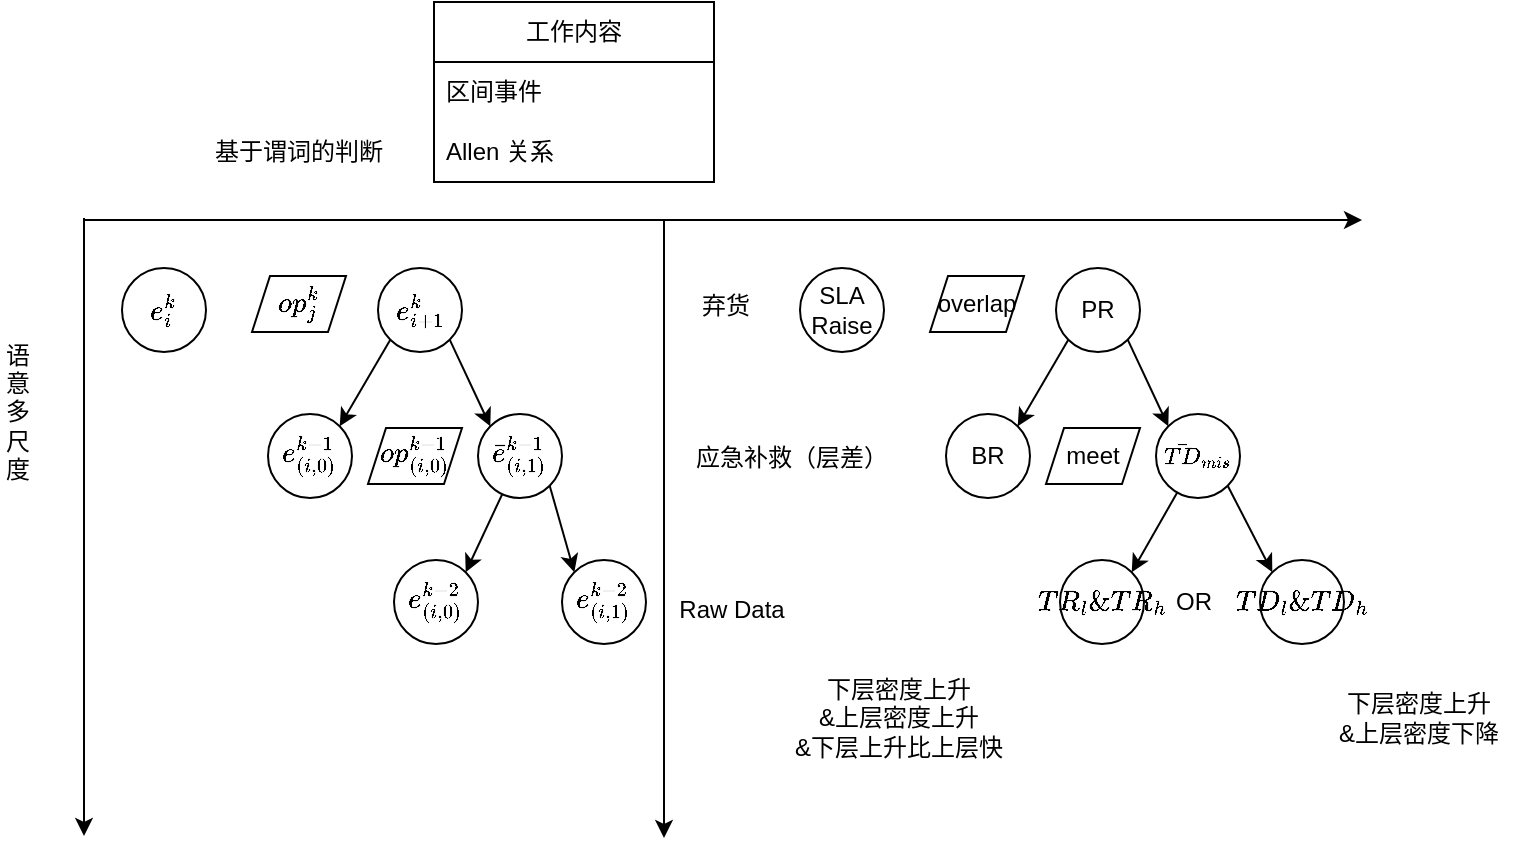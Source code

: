 <mxfile version="24.2.1" type="github" pages="3">
  <diagram name="第 1 页" id="JjuFrVu_XqK_Vd3_ScDI">
    <mxGraphModel dx="1026" dy="651" grid="0" gridSize="10" guides="1" tooltips="1" connect="1" arrows="1" fold="1" page="0" pageScale="1" pageWidth="1200" pageHeight="1920" math="1" shadow="0">
      <root>
        <mxCell id="0" />
        <mxCell id="1" parent="0" />
        <mxCell id="Vvv_MOoeQeu0tt_7ml7h-1" value="" style="endArrow=classic;html=1;rounded=0;" parent="1" edge="1">
          <mxGeometry width="50" height="50" relative="1" as="geometry">
            <mxPoint x="342" y="270" as="sourcePoint" />
            <mxPoint x="981" y="270" as="targetPoint" />
          </mxGeometry>
        </mxCell>
        <mxCell id="Vvv_MOoeQeu0tt_7ml7h-2" value="" style="endArrow=classic;html=1;rounded=0;" parent="1" edge="1">
          <mxGeometry width="50" height="50" relative="1" as="geometry">
            <mxPoint x="342" y="269" as="sourcePoint" />
            <mxPoint x="342" y="578" as="targetPoint" />
          </mxGeometry>
        </mxCell>
        <mxCell id="Vvv_MOoeQeu0tt_7ml7h-3" value="基于谓词的判断" style="text;html=1;align=center;verticalAlign=middle;whiteSpace=wrap;rounded=0;" parent="1" vertex="1">
          <mxGeometry x="392" y="221" width="115" height="30" as="geometry" />
        </mxCell>
        <mxCell id="Vvv_MOoeQeu0tt_7ml7h-4" value="工作内容" style="swimlane;fontStyle=0;childLayout=stackLayout;horizontal=1;startSize=30;horizontalStack=0;resizeParent=1;resizeParentMax=0;resizeLast=0;collapsible=1;marginBottom=0;whiteSpace=wrap;html=1;" parent="1" vertex="1">
          <mxGeometry x="517" y="161" width="140" height="90" as="geometry" />
        </mxCell>
        <mxCell id="Vvv_MOoeQeu0tt_7ml7h-5" value="区间事件" style="text;strokeColor=none;fillColor=none;align=left;verticalAlign=middle;spacingLeft=4;spacingRight=4;overflow=hidden;points=[[0,0.5],[1,0.5]];portConstraint=eastwest;rotatable=0;whiteSpace=wrap;html=1;" parent="Vvv_MOoeQeu0tt_7ml7h-4" vertex="1">
          <mxGeometry y="30" width="140" height="30" as="geometry" />
        </mxCell>
        <mxCell id="Vvv_MOoeQeu0tt_7ml7h-6" value="Allen 关系" style="text;strokeColor=none;fillColor=none;align=left;verticalAlign=middle;spacingLeft=4;spacingRight=4;overflow=hidden;points=[[0,0.5],[1,0.5]];portConstraint=eastwest;rotatable=0;whiteSpace=wrap;html=1;" parent="Vvv_MOoeQeu0tt_7ml7h-4" vertex="1">
          <mxGeometry y="60" width="140" height="30" as="geometry" />
        </mxCell>
        <mxCell id="Vvv_MOoeQeu0tt_7ml7h-8" value="语意多尺度" style="text;html=1;align=center;verticalAlign=middle;whiteSpace=wrap;rounded=0;direction=south;" parent="1" vertex="1">
          <mxGeometry x="300" y="303" width="18" height="126" as="geometry" />
        </mxCell>
        <mxCell id="Vvv_MOoeQeu0tt_7ml7h-16" value="$$op_j^k$$" style="shape=parallelogram;perimeter=parallelogramPerimeter;whiteSpace=wrap;html=1;fixedSize=1;size=9;" parent="1" vertex="1">
          <mxGeometry x="426" y="298" width="47" height="28" as="geometry" />
        </mxCell>
        <mxCell id="Vvv_MOoeQeu0tt_7ml7h-20" value="$$e_i^k$$" style="ellipse;whiteSpace=wrap;html=1;aspect=fixed;fillColor=none;" parent="1" vertex="1">
          <mxGeometry x="361" y="294" width="42" height="42" as="geometry" />
        </mxCell>
        <mxCell id="Vvv_MOoeQeu0tt_7ml7h-27" style="rounded=0;orthogonalLoop=1;jettySize=auto;html=1;exitX=0;exitY=1;exitDx=0;exitDy=0;entryX=1;entryY=0;entryDx=0;entryDy=0;" parent="1" source="Vvv_MOoeQeu0tt_7ml7h-24" target="Vvv_MOoeQeu0tt_7ml7h-26" edge="1">
          <mxGeometry relative="1" as="geometry" />
        </mxCell>
        <mxCell id="Vvv_MOoeQeu0tt_7ml7h-29" style="rounded=0;orthogonalLoop=1;jettySize=auto;html=1;exitX=1;exitY=1;exitDx=0;exitDy=0;entryX=0;entryY=0;entryDx=0;entryDy=0;" parent="1" source="Vvv_MOoeQeu0tt_7ml7h-24" target="Vvv_MOoeQeu0tt_7ml7h-28" edge="1">
          <mxGeometry relative="1" as="geometry" />
        </mxCell>
        <mxCell id="Vvv_MOoeQeu0tt_7ml7h-24" value="$$e_{i+1}^k$$" style="ellipse;whiteSpace=wrap;html=1;aspect=fixed;fillColor=none;" parent="1" vertex="1">
          <mxGeometry x="489" y="294" width="42" height="42" as="geometry" />
        </mxCell>
        <mxCell id="Vvv_MOoeQeu0tt_7ml7h-26" value="$$e_{(i,0)}^{k-1}$$" style="ellipse;whiteSpace=wrap;html=1;aspect=fixed;fillColor=none;" parent="1" vertex="1">
          <mxGeometry x="434" y="367" width="42" height="42" as="geometry" />
        </mxCell>
        <mxCell id="Vvv_MOoeQeu0tt_7ml7h-33" style="rounded=0;orthogonalLoop=1;jettySize=auto;html=1;entryX=1;entryY=0;entryDx=0;entryDy=0;" parent="1" source="Vvv_MOoeQeu0tt_7ml7h-28" target="Vvv_MOoeQeu0tt_7ml7h-31" edge="1">
          <mxGeometry relative="1" as="geometry" />
        </mxCell>
        <mxCell id="Vvv_MOoeQeu0tt_7ml7h-34" style="rounded=0;orthogonalLoop=1;jettySize=auto;html=1;exitX=1;exitY=1;exitDx=0;exitDy=0;entryX=0;entryY=0;entryDx=0;entryDy=0;" parent="1" source="Vvv_MOoeQeu0tt_7ml7h-28" target="Vvv_MOoeQeu0tt_7ml7h-32" edge="1">
          <mxGeometry relative="1" as="geometry" />
        </mxCell>
        <mxCell id="Vvv_MOoeQeu0tt_7ml7h-28" value="$$\bar{e}_{(i,1)}^{k-1}$$" style="ellipse;whiteSpace=wrap;html=1;aspect=fixed;fillColor=none;" parent="1" vertex="1">
          <mxGeometry x="539" y="367" width="42" height="42" as="geometry" />
        </mxCell>
        <mxCell id="Vvv_MOoeQeu0tt_7ml7h-30" value="$$op_{(i,0)}^{k-1}$$" style="shape=parallelogram;perimeter=parallelogramPerimeter;whiteSpace=wrap;html=1;fixedSize=1;size=9;" parent="1" vertex="1">
          <mxGeometry x="484" y="374" width="47" height="28" as="geometry" />
        </mxCell>
        <mxCell id="Vvv_MOoeQeu0tt_7ml7h-31" value="$${e}_{(i,0)}^{k-2}$$" style="ellipse;whiteSpace=wrap;html=1;aspect=fixed;fillColor=none;" parent="1" vertex="1">
          <mxGeometry x="497" y="440" width="42" height="42" as="geometry" />
        </mxCell>
        <mxCell id="Vvv_MOoeQeu0tt_7ml7h-32" value="$${e}_{(i,1)}^{k-2}$$" style="ellipse;whiteSpace=wrap;html=1;aspect=fixed;fillColor=none;" parent="1" vertex="1">
          <mxGeometry x="581" y="440" width="42" height="42" as="geometry" />
        </mxCell>
        <mxCell id="Vvv_MOoeQeu0tt_7ml7h-35" value="" style="endArrow=classic;html=1;rounded=0;" parent="1" edge="1">
          <mxGeometry width="50" height="50" relative="1" as="geometry">
            <mxPoint x="632" y="270" as="sourcePoint" />
            <mxPoint x="632" y="579" as="targetPoint" />
          </mxGeometry>
        </mxCell>
        <mxCell id="Vvv_MOoeQeu0tt_7ml7h-36" value="overlap" style="shape=parallelogram;perimeter=parallelogramPerimeter;whiteSpace=wrap;html=1;fixedSize=1;size=9;" parent="1" vertex="1">
          <mxGeometry x="765" y="298" width="47" height="28" as="geometry" />
        </mxCell>
        <mxCell id="Vvv_MOoeQeu0tt_7ml7h-37" value="SLA Raise" style="ellipse;whiteSpace=wrap;html=1;aspect=fixed;fillColor=none;" parent="1" vertex="1">
          <mxGeometry x="700" y="294" width="42" height="42" as="geometry" />
        </mxCell>
        <mxCell id="Vvv_MOoeQeu0tt_7ml7h-38" style="rounded=0;orthogonalLoop=1;jettySize=auto;html=1;exitX=0;exitY=1;exitDx=0;exitDy=0;entryX=1;entryY=0;entryDx=0;entryDy=0;" parent="1" source="Vvv_MOoeQeu0tt_7ml7h-40" target="Vvv_MOoeQeu0tt_7ml7h-41" edge="1">
          <mxGeometry relative="1" as="geometry" />
        </mxCell>
        <mxCell id="Vvv_MOoeQeu0tt_7ml7h-39" style="rounded=0;orthogonalLoop=1;jettySize=auto;html=1;exitX=1;exitY=1;exitDx=0;exitDy=0;entryX=0;entryY=0;entryDx=0;entryDy=0;" parent="1" source="Vvv_MOoeQeu0tt_7ml7h-40" target="Vvv_MOoeQeu0tt_7ml7h-44" edge="1">
          <mxGeometry relative="1" as="geometry" />
        </mxCell>
        <mxCell id="Vvv_MOoeQeu0tt_7ml7h-40" value="PR" style="ellipse;whiteSpace=wrap;html=1;aspect=fixed;fillColor=none;" parent="1" vertex="1">
          <mxGeometry x="828" y="294" width="42" height="42" as="geometry" />
        </mxCell>
        <mxCell id="Vvv_MOoeQeu0tt_7ml7h-41" value="BR" style="ellipse;whiteSpace=wrap;html=1;aspect=fixed;fillColor=none;" parent="1" vertex="1">
          <mxGeometry x="773" y="367" width="42" height="42" as="geometry" />
        </mxCell>
        <mxCell id="Vvv_MOoeQeu0tt_7ml7h-42" style="rounded=0;orthogonalLoop=1;jettySize=auto;html=1;entryX=1;entryY=0;entryDx=0;entryDy=0;" parent="1" source="Vvv_MOoeQeu0tt_7ml7h-44" target="Vvv_MOoeQeu0tt_7ml7h-46" edge="1">
          <mxGeometry relative="1" as="geometry" />
        </mxCell>
        <mxCell id="Vvv_MOoeQeu0tt_7ml7h-43" style="rounded=0;orthogonalLoop=1;jettySize=auto;html=1;exitX=1;exitY=1;exitDx=0;exitDy=0;entryX=0;entryY=0;entryDx=0;entryDy=0;" parent="1" source="Vvv_MOoeQeu0tt_7ml7h-44" target="Vvv_MOoeQeu0tt_7ml7h-47" edge="1">
          <mxGeometry relative="1" as="geometry" />
        </mxCell>
        <mxCell id="Vvv_MOoeQeu0tt_7ml7h-44" value="&lt;font style=&quot;font-size: 10px;&quot;&gt;$$\bar{TD}_{mis}$$&lt;/font&gt;" style="ellipse;whiteSpace=wrap;html=1;aspect=fixed;fillColor=none;" parent="1" vertex="1">
          <mxGeometry x="878" y="367" width="42" height="42" as="geometry" />
        </mxCell>
        <mxCell id="Vvv_MOoeQeu0tt_7ml7h-45" value="meet" style="shape=parallelogram;perimeter=parallelogramPerimeter;whiteSpace=wrap;html=1;fixedSize=1;size=9;" parent="1" vertex="1">
          <mxGeometry x="823" y="374" width="47" height="28" as="geometry" />
        </mxCell>
        <mxCell id="Vvv_MOoeQeu0tt_7ml7h-46" value="$$TR_l\&amp;amp;TR_h$$" style="ellipse;whiteSpace=wrap;html=1;aspect=fixed;fillColor=none;" parent="1" vertex="1">
          <mxGeometry x="830" y="440" width="42" height="42" as="geometry" />
        </mxCell>
        <mxCell id="Vvv_MOoeQeu0tt_7ml7h-47" value="$$TD_l\&amp;amp;TD_h$$" style="ellipse;whiteSpace=wrap;html=1;aspect=fixed;fillColor=none;" parent="1" vertex="1">
          <mxGeometry x="930" y="440" width="42" height="42" as="geometry" />
        </mxCell>
        <mxCell id="Vvv_MOoeQeu0tt_7ml7h-48" value="弃货" style="text;html=1;align=center;verticalAlign=middle;whiteSpace=wrap;rounded=0;" parent="1" vertex="1">
          <mxGeometry x="633" y="298" width="60" height="30" as="geometry" />
        </mxCell>
        <mxCell id="Vvv_MOoeQeu0tt_7ml7h-50" value="应急补救（层差）" style="text;html=1;align=center;verticalAlign=middle;whiteSpace=wrap;rounded=0;" parent="1" vertex="1">
          <mxGeometry x="645" y="374" width="102" height="30" as="geometry" />
        </mxCell>
        <mxCell id="Vvv_MOoeQeu0tt_7ml7h-51" value="Raw Data" style="text;html=1;align=center;verticalAlign=middle;whiteSpace=wrap;rounded=0;" parent="1" vertex="1">
          <mxGeometry x="636" y="450" width="60" height="30" as="geometry" />
        </mxCell>
        <mxCell id="Vvv_MOoeQeu0tt_7ml7h-52" value="OR" style="text;html=1;align=center;verticalAlign=middle;whiteSpace=wrap;rounded=0;" parent="1" vertex="1">
          <mxGeometry x="867" y="446" width="60" height="30" as="geometry" />
        </mxCell>
        <mxCell id="Vvv_MOoeQeu0tt_7ml7h-53" value="下层密度上升&lt;div&gt;&amp;amp;上层密度上升&lt;/div&gt;&lt;div&gt;&amp;amp;下层上升比上层快&lt;/div&gt;" style="text;html=1;align=center;verticalAlign=middle;whiteSpace=wrap;rounded=0;" parent="1" vertex="1">
          <mxGeometry x="693" y="504" width="113" height="30" as="geometry" />
        </mxCell>
        <mxCell id="Vvv_MOoeQeu0tt_7ml7h-54" value="下层密度上升&lt;div&gt;&amp;amp;上层密度下降&lt;/div&gt;" style="text;html=1;align=center;verticalAlign=middle;whiteSpace=wrap;rounded=0;" parent="1" vertex="1">
          <mxGeometry x="953" y="505" width="113" height="28" as="geometry" />
        </mxCell>
      </root>
    </mxGraphModel>
  </diagram>
  <diagram id="HbRccuioHIRANp_QG8vi" name="区间事件代替点事件">
    <mxGraphModel dx="1026" dy="651" grid="0" gridSize="10" guides="1" tooltips="1" connect="1" arrows="1" fold="1" page="0" pageScale="1" pageWidth="1200" pageHeight="1920" math="0" shadow="0">
      <root>
        <mxCell id="0" />
        <mxCell id="1" parent="0" />
        <mxCell id="_F1bSzk9O3XEe-yfDt0c-1" value="A" style="ellipse;whiteSpace=wrap;html=1;aspect=fixed;" vertex="1" parent="1">
          <mxGeometry x="537" y="75" width="42" height="42" as="geometry" />
        </mxCell>
        <mxCell id="_F1bSzk9O3XEe-yfDt0c-2" value="A" style="ellipse;whiteSpace=wrap;html=1;aspect=fixed;" vertex="1" parent="1">
          <mxGeometry x="585" y="75" width="42" height="42" as="geometry" />
        </mxCell>
        <mxCell id="_F1bSzk9O3XEe-yfDt0c-3" value="B" style="ellipse;whiteSpace=wrap;html=1;aspect=fixed;" vertex="1" parent="1">
          <mxGeometry x="633" y="75" width="42" height="42" as="geometry" />
        </mxCell>
        <mxCell id="_F1bSzk9O3XEe-yfDt0c-4" value="A" style="ellipse;whiteSpace=wrap;html=1;aspect=fixed;" vertex="1" parent="1">
          <mxGeometry x="681" y="75" width="42" height="42" as="geometry" />
        </mxCell>
        <mxCell id="_F1bSzk9O3XEe-yfDt0c-5" value="B" style="ellipse;whiteSpace=wrap;html=1;aspect=fixed;" vertex="1" parent="1">
          <mxGeometry x="729" y="75" width="42" height="42" as="geometry" />
        </mxCell>
        <mxCell id="_F1bSzk9O3XEe-yfDt0c-6" value="B" style="ellipse;whiteSpace=wrap;html=1;aspect=fixed;" vertex="1" parent="1">
          <mxGeometry x="777" y="75" width="42" height="42" as="geometry" />
        </mxCell>
        <mxCell id="_F1bSzk9O3XEe-yfDt0c-7" value="&lt;h1 style=&quot;margin-top: 0px;&quot;&gt;非互斥状态重叠事件&lt;/h1&gt;&lt;p&gt;状态转移的条件可能由多个子事件组合而成，现有的基于互斥事件的表示方式，对于右侧事件表达识别方式存在过多重复计算及表达.&lt;/p&gt;" style="text;html=1;whiteSpace=wrap;overflow=hidden;rounded=0;" vertex="1" parent="1">
          <mxGeometry x="156" y="78" width="344" height="120" as="geometry" />
        </mxCell>
        <mxCell id="_F1bSzk9O3XEe-yfDt0c-8" value="A" style="ellipse;whiteSpace=wrap;html=1;aspect=fixed;" vertex="1" parent="1">
          <mxGeometry x="537" y="125" width="42" height="42" as="geometry" />
        </mxCell>
        <mxCell id="_F1bSzk9O3XEe-yfDt0c-9" value="B" style="ellipse;whiteSpace=wrap;html=1;aspect=fixed;" vertex="1" parent="1">
          <mxGeometry x="585" y="125" width="42" height="42" as="geometry" />
        </mxCell>
        <mxCell id="_F1bSzk9O3XEe-yfDt0c-10" value="B" style="ellipse;whiteSpace=wrap;html=1;aspect=fixed;" vertex="1" parent="1">
          <mxGeometry x="633" y="125" width="42" height="42" as="geometry" />
        </mxCell>
        <mxCell id="_F1bSzk9O3XEe-yfDt0c-11" value="A" style="ellipse;whiteSpace=wrap;html=1;aspect=fixed;" vertex="1" parent="1">
          <mxGeometry x="681" y="125" width="42" height="42" as="geometry" />
        </mxCell>
        <mxCell id="_F1bSzk9O3XEe-yfDt0c-12" value="A" style="ellipse;whiteSpace=wrap;html=1;aspect=fixed;" vertex="1" parent="1">
          <mxGeometry x="729" y="125" width="42" height="42" as="geometry" />
        </mxCell>
        <mxCell id="_F1bSzk9O3XEe-yfDt0c-13" value="B" style="ellipse;whiteSpace=wrap;html=1;aspect=fixed;" vertex="1" parent="1">
          <mxGeometry x="777" y="125" width="42" height="42" as="geometry" />
        </mxCell>
        <mxCell id="_F1bSzk9O3XEe-yfDt0c-14" value="A&amp;gt;=3 B&amp;gt;=3" style="text;html=1;align=center;verticalAlign=middle;whiteSpace=wrap;rounded=0;" vertex="1" parent="1">
          <mxGeometry x="560" y="18" width="114" height="30" as="geometry" />
        </mxCell>
        <mxCell id="_F1bSzk9O3XEe-yfDt0c-15" value="&lt;h1 style=&quot;margin-top: 0px;&quot;&gt;区间事件及其Allen关系&lt;/h1&gt;&lt;p&gt;将事件转变为区间事件和Allen关系约束，避免使用穷举法描述该类事件.&lt;/p&gt;" style="text;html=1;whiteSpace=wrap;overflow=hidden;rounded=0;" vertex="1" parent="1">
          <mxGeometry x="156" y="239" width="344" height="120" as="geometry" />
        </mxCell>
        <mxCell id="_F1bSzk9O3XEe-yfDt0c-16" value="A overlap B, A: times &amp;gt;= 3, B: times &amp;gt;= 3" style="text;html=1;align=center;verticalAlign=middle;whiteSpace=wrap;rounded=0;" vertex="1" parent="1">
          <mxGeometry x="567" y="229" width="243" height="30" as="geometry" />
        </mxCell>
        <mxCell id="_F1bSzk9O3XEe-yfDt0c-18" value="" style="rounded=1;whiteSpace=wrap;html=1;" vertex="1" parent="1">
          <mxGeometry x="583" y="280.5" width="120" height="13" as="geometry" />
        </mxCell>
        <mxCell id="_F1bSzk9O3XEe-yfDt0c-19" value="" style="rounded=1;whiteSpace=wrap;html=1;" vertex="1" parent="1">
          <mxGeometry x="665.5" y="304.5" width="120" height="13" as="geometry" />
        </mxCell>
        <mxCell id="_F1bSzk9O3XEe-yfDt0c-20" value="A" style="text;html=1;align=center;verticalAlign=middle;resizable=0;points=[];autosize=1;strokeColor=none;fillColor=none;" vertex="1" parent="1">
          <mxGeometry x="627" y="261" width="26" height="26" as="geometry" />
        </mxCell>
        <mxCell id="_F1bSzk9O3XEe-yfDt0c-21" value="B" style="text;html=1;align=center;verticalAlign=middle;resizable=0;points=[];autosize=1;strokeColor=none;fillColor=none;" vertex="1" parent="1">
          <mxGeometry x="712.5" y="287" width="26" height="26" as="geometry" />
        </mxCell>
      </root>
    </mxGraphModel>
  </diagram>
  <diagram id="BpadlHNxQt2TB1zjO25e" name="运行时优化">
    <mxGraphModel dx="1426" dy="651" grid="0" gridSize="10" guides="1" tooltips="1" connect="1" arrows="1" fold="1" page="0" pageScale="1" pageWidth="1200" pageHeight="1920" math="0" shadow="0">
      <root>
        <mxCell id="0" />
        <mxCell id="1" parent="0" />
        <mxCell id="6AUMa2pzRHlbhyTe51-7-1" value="&lt;h1 style=&quot;margin-top: 0px;&quot;&gt;计算代价和频度之间均衡&lt;/h1&gt;&lt;p&gt;对于一个子事件来说，可能受多个不同的限制条件约束，不同的限制条件的计算代价也是不同的。在事件匹配过程中，事件的频繁发生会生成过多的中间结果。&lt;/p&gt;&lt;p&gt;本文第一次提出频度代价和计算代价模型，从事件匹配角度评估识别子事件代价，子事件频度对最终事件模式识别的价值影响。&lt;/p&gt;" style="text;html=1;whiteSpace=wrap;overflow=hidden;rounded=0;" vertex="1" parent="1">
          <mxGeometry x="-130" y="5" width="314" height="171" as="geometry" />
        </mxCell>
        <mxCell id="Tdc0wFD_COagPjeBHscm-1" value="A , A: times &amp;gt;= 3, value &amp;gt; 10, R&lt;sup&gt;2&lt;/sup&gt;&amp;gt;0.95" style="text;html=1;align=center;verticalAlign=middle;whiteSpace=wrap;rounded=0;" vertex="1" parent="1">
          <mxGeometry x="254" y="7" width="243" height="30" as="geometry" />
        </mxCell>
        <mxCell id="Tdc0wFD_COagPjeBHscm-2" value="" style="rounded=1;whiteSpace=wrap;html=1;" vertex="1" parent="1">
          <mxGeometry x="270" y="58.5" width="120" height="13" as="geometry" />
        </mxCell>
        <mxCell id="Tdc0wFD_COagPjeBHscm-4" value="A" style="text;html=1;align=center;verticalAlign=middle;resizable=0;points=[];autosize=1;strokeColor=none;fillColor=none;" vertex="1" parent="1">
          <mxGeometry x="314" y="39" width="26" height="26" as="geometry" />
        </mxCell>
        <mxCell id="5OUbw9I6TGwu-DjdRwWF-5" value="" style="edgeStyle=orthogonalEdgeStyle;rounded=0;orthogonalLoop=1;jettySize=auto;html=1;" edge="1" parent="1" source="5OUbw9I6TGwu-DjdRwWF-2" target="5OUbw9I6TGwu-DjdRwWF-4">
          <mxGeometry relative="1" as="geometry" />
        </mxCell>
        <mxCell id="5OUbw9I6TGwu-DjdRwWF-2" value="计算代价" style="rounded=0;whiteSpace=wrap;html=1;" vertex="1" parent="1">
          <mxGeometry x="281" y="103" width="78" height="39" as="geometry" />
        </mxCell>
        <mxCell id="5OUbw9I6TGwu-DjdRwWF-6" style="edgeStyle=orthogonalEdgeStyle;rounded=0;orthogonalLoop=1;jettySize=auto;html=1;" edge="1" parent="1" source="5OUbw9I6TGwu-DjdRwWF-3" target="5OUbw9I6TGwu-DjdRwWF-4">
          <mxGeometry relative="1" as="geometry" />
        </mxCell>
        <mxCell id="5OUbw9I6TGwu-DjdRwWF-3" value="频度" style="rounded=0;whiteSpace=wrap;html=1;" vertex="1" parent="1">
          <mxGeometry x="371" y="103" width="78" height="39" as="geometry" />
        </mxCell>
        <mxCell id="5OUbw9I6TGwu-DjdRwWF-4" value="优化模式识别" style="rounded=0;whiteSpace=wrap;html=1;" vertex="1" parent="1">
          <mxGeometry x="329" y="192" width="78" height="39" as="geometry" />
        </mxCell>
        <mxCell id="iYQbOKLmgYkVyR6FOGL2-1" value="&lt;h1 style=&quot;margin-top: 0px;&quot;&gt;优化满足Allen关系区间事件搜索&lt;/h1&gt;&lt;p&gt;为了避免多个中间匹配结果生成造成内存压力，通过匹配优先级先识别出事件A，再在Hint中识别与其满足Allen关系的事件B.&lt;/p&gt;" style="text;html=1;whiteSpace=wrap;overflow=hidden;rounded=0;" vertex="1" parent="1">
          <mxGeometry x="-132" y="310.5" width="392" height="82" as="geometry" />
        </mxCell>
        <mxCell id="iYQbOKLmgYkVyR6FOGL2-3" value="" style="rounded=1;whiteSpace=wrap;html=1;" vertex="1" parent="1">
          <mxGeometry x="345" y="341" width="120" height="13" as="geometry" />
        </mxCell>
        <mxCell id="iYQbOKLmgYkVyR6FOGL2-4" value="" style="rounded=1;whiteSpace=wrap;html=1;" vertex="1" parent="1">
          <mxGeometry x="307.5" y="371.5" width="120" height="13" as="geometry" />
        </mxCell>
        <mxCell id="iYQbOKLmgYkVyR6FOGL2-5" value="A" style="text;html=1;align=center;verticalAlign=middle;resizable=0;points=[];autosize=1;strokeColor=none;fillColor=none;" vertex="1" parent="1">
          <mxGeometry x="387" y="315" width="26" height="26" as="geometry" />
        </mxCell>
        <mxCell id="iYQbOKLmgYkVyR6FOGL2-6" value="B&lt;sub&gt;1&lt;/sub&gt;" style="text;html=1;align=center;verticalAlign=middle;resizable=0;points=[];autosize=1;strokeColor=none;fillColor=none;" vertex="1" parent="1">
          <mxGeometry x="351.5" y="353" width="32" height="29" as="geometry" />
        </mxCell>
        <mxCell id="iYQbOKLmgYkVyR6FOGL2-7" value="" style="rounded=1;whiteSpace=wrap;html=1;" vertex="1" parent="1">
          <mxGeometry x="267" y="406" width="120" height="13" as="geometry" />
        </mxCell>
        <mxCell id="iYQbOKLmgYkVyR6FOGL2-8" value="" style="rounded=1;whiteSpace=wrap;html=1;" vertex="1" parent="1">
          <mxGeometry x="301" y="437" width="120" height="13" as="geometry" />
        </mxCell>
        <mxCell id="iYQbOKLmgYkVyR6FOGL2-9" value="B&lt;sub&gt;2&lt;/sub&gt;" style="text;html=1;align=center;verticalAlign=middle;resizable=0;points=[];autosize=1;strokeColor=none;fillColor=none;" vertex="1" parent="1">
          <mxGeometry x="308" y="383.5" width="32" height="29" as="geometry" />
        </mxCell>
        <mxCell id="iYQbOKLmgYkVyR6FOGL2-10" value="B&lt;sub&gt;3&lt;/sub&gt;" style="text;html=1;align=center;verticalAlign=middle;resizable=0;points=[];autosize=1;strokeColor=none;fillColor=none;" vertex="1" parent="1">
          <mxGeometry x="345" y="418" width="32" height="29" as="geometry" />
        </mxCell>
      </root>
    </mxGraphModel>
  </diagram>
</mxfile>
